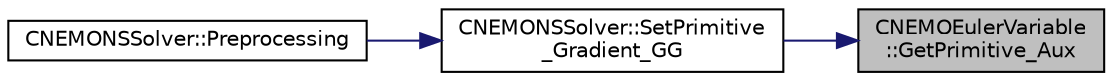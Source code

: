 digraph "CNEMOEulerVariable::GetPrimitive_Aux"
{
 // LATEX_PDF_SIZE
  edge [fontname="Helvetica",fontsize="10",labelfontname="Helvetica",labelfontsize="10"];
  node [fontname="Helvetica",fontsize="10",shape=record];
  rankdir="RL";
  Node1 [label="CNEMOEulerVariable\l::GetPrimitive_Aux",height=0.2,width=0.4,color="black", fillcolor="grey75", style="filled", fontcolor="black",tooltip="Get the primitive variables for all points."];
  Node1 -> Node2 [dir="back",color="midnightblue",fontsize="10",style="solid",fontname="Helvetica"];
  Node2 [label="CNEMONSSolver::SetPrimitive\l_Gradient_GG",height=0.2,width=0.4,color="black", fillcolor="white", style="filled",URL="$classCNEMONSSolver.html#aed93127447e3f92ba0c25a33adef7065",tooltip="Compute the gradient of the primitive variables using Green-Gauss method, and stores the result in th..."];
  Node2 -> Node3 [dir="back",color="midnightblue",fontsize="10",style="solid",fontname="Helvetica"];
  Node3 [label="CNEMONSSolver::Preprocessing",height=0.2,width=0.4,color="black", fillcolor="white", style="filled",URL="$classCNEMONSSolver.html#aef1c13c42cd8103377619f7d94660d6a",tooltip="Restart residual and compute gradients."];
}
